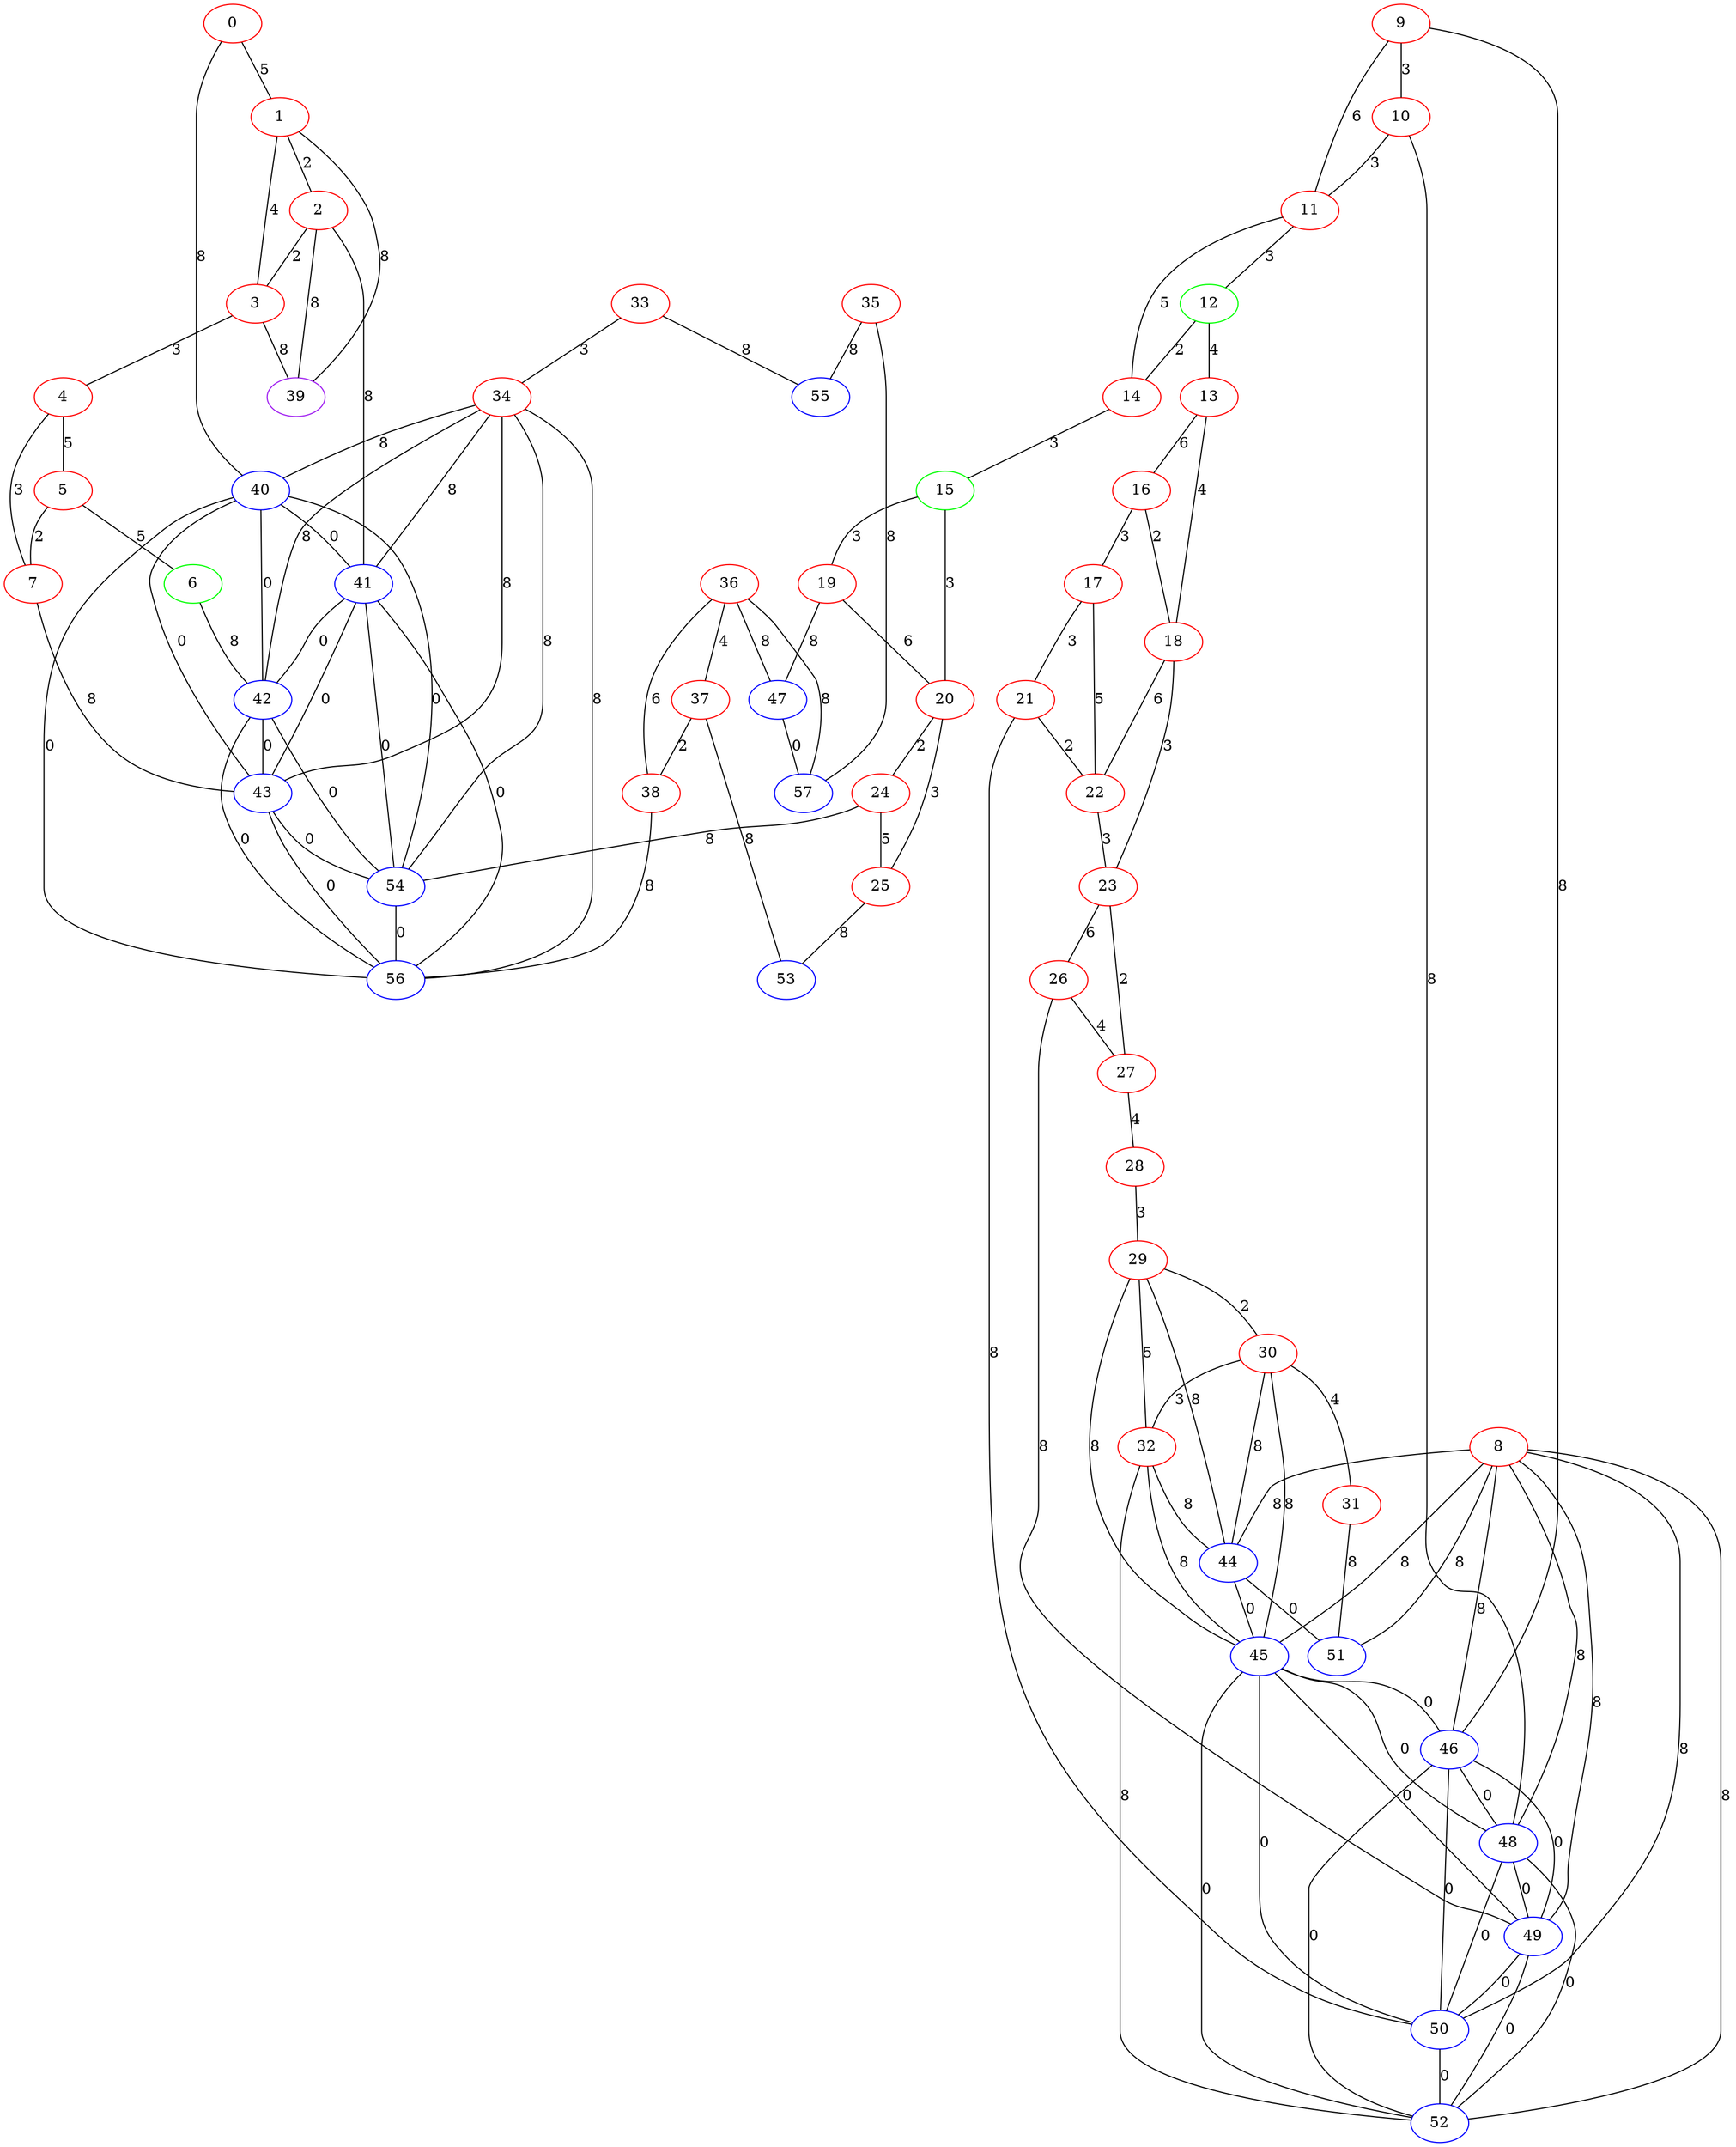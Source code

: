 graph "" {
0 [color=red, weight=1];
1 [color=red, weight=1];
2 [color=red, weight=1];
3 [color=red, weight=1];
4 [color=red, weight=1];
5 [color=red, weight=1];
6 [color=green, weight=2];
7 [color=red, weight=1];
8 [color=red, weight=1];
9 [color=red, weight=1];
10 [color=red, weight=1];
11 [color=red, weight=1];
12 [color=green, weight=2];
13 [color=red, weight=1];
14 [color=red, weight=1];
15 [color=green, weight=2];
16 [color=red, weight=1];
17 [color=red, weight=1];
18 [color=red, weight=1];
19 [color=red, weight=1];
20 [color=red, weight=1];
21 [color=red, weight=1];
22 [color=red, weight=1];
23 [color=red, weight=1];
24 [color=red, weight=1];
25 [color=red, weight=1];
26 [color=red, weight=1];
27 [color=red, weight=1];
28 [color=red, weight=1];
29 [color=red, weight=1];
30 [color=red, weight=1];
31 [color=red, weight=1];
32 [color=red, weight=1];
33 [color=red, weight=1];
34 [color=red, weight=1];
35 [color=red, weight=1];
36 [color=red, weight=1];
37 [color=red, weight=1];
38 [color=red, weight=1];
39 [color=purple, weight=4];
40 [color=blue, weight=3];
41 [color=blue, weight=3];
42 [color=blue, weight=3];
43 [color=blue, weight=3];
44 [color=blue, weight=3];
45 [color=blue, weight=3];
46 [color=blue, weight=3];
47 [color=blue, weight=3];
48 [color=blue, weight=3];
49 [color=blue, weight=3];
50 [color=blue, weight=3];
51 [color=blue, weight=3];
52 [color=blue, weight=3];
53 [color=blue, weight=3];
54 [color=blue, weight=3];
55 [color=blue, weight=3];
56 [color=blue, weight=3];
57 [color=blue, weight=3];
0 -- 40  [key=0, label=8];
0 -- 1  [key=0, label=5];
1 -- 2  [key=0, label=2];
1 -- 3  [key=0, label=4];
1 -- 39  [key=0, label=8];
2 -- 3  [key=0, label=2];
2 -- 41  [key=0, label=8];
2 -- 39  [key=0, label=8];
3 -- 4  [key=0, label=3];
3 -- 39  [key=0, label=8];
4 -- 5  [key=0, label=5];
4 -- 7  [key=0, label=3];
5 -- 6  [key=0, label=5];
5 -- 7  [key=0, label=2];
6 -- 42  [key=0, label=8];
7 -- 43  [key=0, label=8];
8 -- 44  [key=0, label=8];
8 -- 45  [key=0, label=8];
8 -- 46  [key=0, label=8];
8 -- 48  [key=0, label=8];
8 -- 49  [key=0, label=8];
8 -- 50  [key=0, label=8];
8 -- 51  [key=0, label=8];
8 -- 52  [key=0, label=8];
9 -- 10  [key=0, label=3];
9 -- 11  [key=0, label=6];
9 -- 46  [key=0, label=8];
10 -- 48  [key=0, label=8];
10 -- 11  [key=0, label=3];
11 -- 12  [key=0, label=3];
11 -- 14  [key=0, label=5];
12 -- 13  [key=0, label=4];
12 -- 14  [key=0, label=2];
13 -- 16  [key=0, label=6];
13 -- 18  [key=0, label=4];
14 -- 15  [key=0, label=3];
15 -- 19  [key=0, label=3];
15 -- 20  [key=0, label=3];
16 -- 17  [key=0, label=3];
16 -- 18  [key=0, label=2];
17 -- 21  [key=0, label=3];
17 -- 22  [key=0, label=5];
18 -- 22  [key=0, label=6];
18 -- 23  [key=0, label=3];
19 -- 47  [key=0, label=8];
19 -- 20  [key=0, label=6];
20 -- 24  [key=0, label=2];
20 -- 25  [key=0, label=3];
21 -- 50  [key=0, label=8];
21 -- 22  [key=0, label=2];
22 -- 23  [key=0, label=3];
23 -- 27  [key=0, label=2];
23 -- 26  [key=0, label=6];
24 -- 25  [key=0, label=5];
24 -- 54  [key=0, label=8];
25 -- 53  [key=0, label=8];
26 -- 49  [key=0, label=8];
26 -- 27  [key=0, label=4];
27 -- 28  [key=0, label=4];
28 -- 29  [key=0, label=3];
29 -- 32  [key=0, label=5];
29 -- 44  [key=0, label=8];
29 -- 45  [key=0, label=8];
29 -- 30  [key=0, label=2];
30 -- 32  [key=0, label=3];
30 -- 45  [key=0, label=8];
30 -- 44  [key=0, label=8];
30 -- 31  [key=0, label=4];
31 -- 51  [key=0, label=8];
32 -- 52  [key=0, label=8];
32 -- 44  [key=0, label=8];
32 -- 45  [key=0, label=8];
33 -- 34  [key=0, label=3];
33 -- 55  [key=0, label=8];
34 -- 40  [key=0, label=8];
34 -- 41  [key=0, label=8];
34 -- 42  [key=0, label=8];
34 -- 43  [key=0, label=8];
34 -- 54  [key=0, label=8];
34 -- 56  [key=0, label=8];
35 -- 57  [key=0, label=8];
35 -- 55  [key=0, label=8];
36 -- 57  [key=0, label=8];
36 -- 37  [key=0, label=4];
36 -- 38  [key=0, label=6];
36 -- 47  [key=0, label=8];
37 -- 53  [key=0, label=8];
37 -- 38  [key=0, label=2];
38 -- 56  [key=0, label=8];
40 -- 41  [key=0, label=0];
40 -- 42  [key=0, label=0];
40 -- 43  [key=0, label=0];
40 -- 54  [key=0, label=0];
40 -- 56  [key=0, label=0];
41 -- 42  [key=0, label=0];
41 -- 43  [key=0, label=0];
41 -- 54  [key=0, label=0];
41 -- 56  [key=0, label=0];
42 -- 43  [key=0, label=0];
42 -- 54  [key=0, label=0];
42 -- 56  [key=0, label=0];
43 -- 54  [key=0, label=0];
43 -- 56  [key=0, label=0];
44 -- 45  [key=0, label=0];
44 -- 51  [key=0, label=0];
45 -- 46  [key=0, label=0];
45 -- 48  [key=0, label=0];
45 -- 49  [key=0, label=0];
45 -- 50  [key=0, label=0];
45 -- 52  [key=0, label=0];
46 -- 48  [key=0, label=0];
46 -- 49  [key=0, label=0];
46 -- 50  [key=0, label=0];
46 -- 52  [key=0, label=0];
47 -- 57  [key=0, label=0];
48 -- 49  [key=0, label=0];
48 -- 50  [key=0, label=0];
48 -- 52  [key=0, label=0];
49 -- 50  [key=0, label=0];
49 -- 52  [key=0, label=0];
50 -- 52  [key=0, label=0];
54 -- 56  [key=0, label=0];
}
